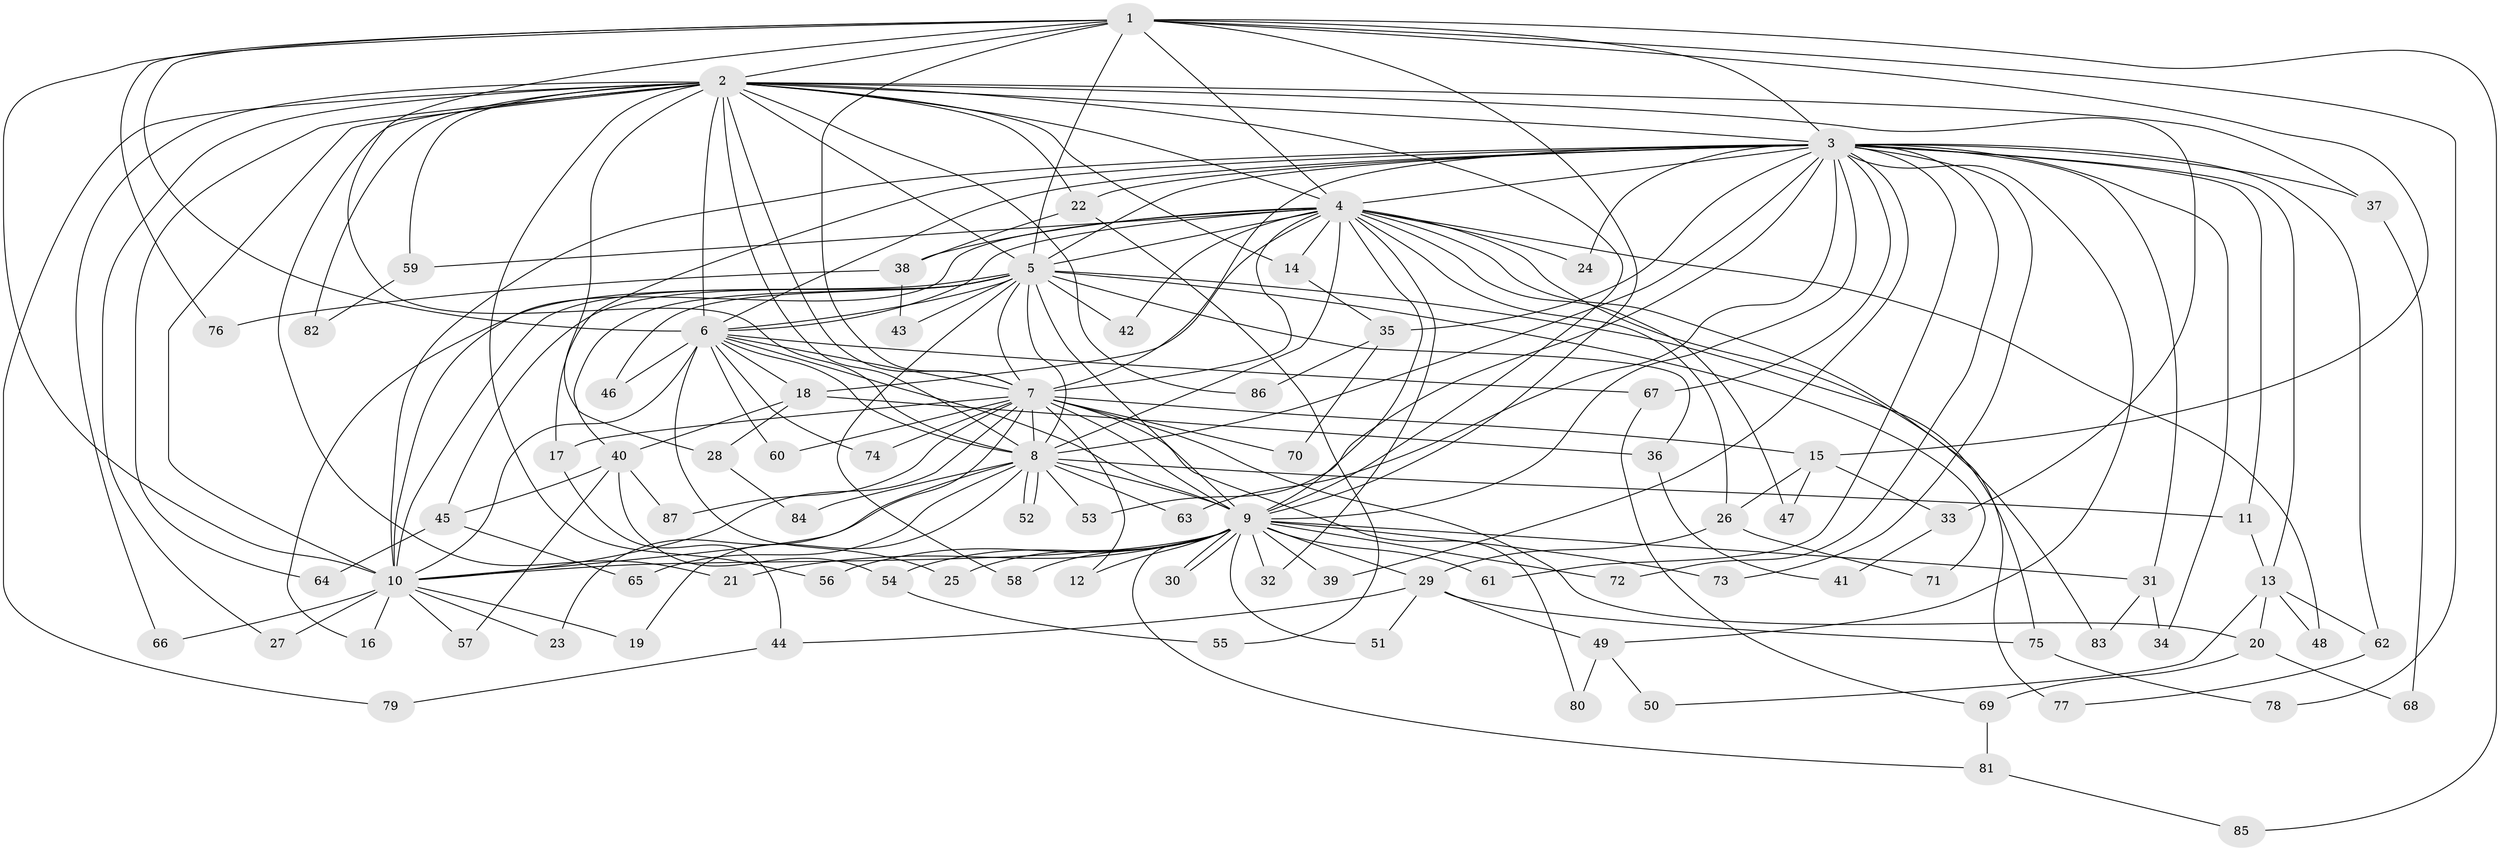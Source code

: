 // Generated by graph-tools (version 1.1) at 2025/14/03/09/25 04:14:00]
// undirected, 87 vertices, 199 edges
graph export_dot {
graph [start="1"]
  node [color=gray90,style=filled];
  1;
  2;
  3;
  4;
  5;
  6;
  7;
  8;
  9;
  10;
  11;
  12;
  13;
  14;
  15;
  16;
  17;
  18;
  19;
  20;
  21;
  22;
  23;
  24;
  25;
  26;
  27;
  28;
  29;
  30;
  31;
  32;
  33;
  34;
  35;
  36;
  37;
  38;
  39;
  40;
  41;
  42;
  43;
  44;
  45;
  46;
  47;
  48;
  49;
  50;
  51;
  52;
  53;
  54;
  55;
  56;
  57;
  58;
  59;
  60;
  61;
  62;
  63;
  64;
  65;
  66;
  67;
  68;
  69;
  70;
  71;
  72;
  73;
  74;
  75;
  76;
  77;
  78;
  79;
  80;
  81;
  82;
  83;
  84;
  85;
  86;
  87;
  1 -- 2;
  1 -- 3;
  1 -- 4;
  1 -- 5;
  1 -- 6;
  1 -- 7;
  1 -- 8;
  1 -- 9;
  1 -- 10;
  1 -- 15;
  1 -- 76;
  1 -- 78;
  1 -- 85;
  2 -- 3;
  2 -- 4;
  2 -- 5;
  2 -- 6;
  2 -- 7;
  2 -- 8;
  2 -- 9;
  2 -- 10;
  2 -- 14;
  2 -- 21;
  2 -- 22;
  2 -- 27;
  2 -- 28;
  2 -- 33;
  2 -- 37;
  2 -- 56;
  2 -- 59;
  2 -- 64;
  2 -- 66;
  2 -- 79;
  2 -- 82;
  2 -- 86;
  3 -- 4;
  3 -- 5;
  3 -- 6;
  3 -- 7;
  3 -- 8;
  3 -- 9;
  3 -- 10;
  3 -- 11;
  3 -- 13;
  3 -- 17;
  3 -- 22;
  3 -- 24;
  3 -- 31;
  3 -- 34;
  3 -- 35;
  3 -- 37;
  3 -- 39;
  3 -- 49;
  3 -- 53;
  3 -- 61;
  3 -- 62;
  3 -- 63;
  3 -- 67;
  3 -- 72;
  3 -- 73;
  4 -- 5;
  4 -- 6;
  4 -- 7;
  4 -- 8;
  4 -- 9;
  4 -- 10;
  4 -- 14;
  4 -- 18;
  4 -- 24;
  4 -- 26;
  4 -- 32;
  4 -- 38;
  4 -- 42;
  4 -- 47;
  4 -- 48;
  4 -- 59;
  4 -- 77;
  4 -- 83;
  5 -- 6;
  5 -- 7;
  5 -- 8;
  5 -- 9;
  5 -- 10;
  5 -- 16;
  5 -- 36;
  5 -- 40;
  5 -- 42;
  5 -- 43;
  5 -- 45;
  5 -- 46;
  5 -- 58;
  5 -- 71;
  5 -- 75;
  6 -- 7;
  6 -- 8;
  6 -- 9;
  6 -- 10;
  6 -- 18;
  6 -- 25;
  6 -- 46;
  6 -- 60;
  6 -- 67;
  6 -- 74;
  7 -- 8;
  7 -- 9;
  7 -- 10;
  7 -- 12;
  7 -- 15;
  7 -- 17;
  7 -- 20;
  7 -- 23;
  7 -- 60;
  7 -- 70;
  7 -- 74;
  7 -- 80;
  7 -- 87;
  8 -- 9;
  8 -- 10;
  8 -- 11;
  8 -- 19;
  8 -- 52;
  8 -- 52;
  8 -- 53;
  8 -- 63;
  8 -- 65;
  8 -- 84;
  9 -- 10;
  9 -- 12;
  9 -- 21;
  9 -- 25;
  9 -- 29;
  9 -- 30;
  9 -- 30;
  9 -- 31;
  9 -- 32;
  9 -- 39;
  9 -- 51;
  9 -- 54;
  9 -- 56;
  9 -- 58;
  9 -- 61;
  9 -- 72;
  9 -- 73;
  9 -- 81;
  10 -- 16;
  10 -- 19;
  10 -- 23;
  10 -- 27;
  10 -- 57;
  10 -- 66;
  11 -- 13;
  13 -- 20;
  13 -- 48;
  13 -- 50;
  13 -- 62;
  14 -- 35;
  15 -- 26;
  15 -- 33;
  15 -- 47;
  17 -- 44;
  18 -- 28;
  18 -- 36;
  18 -- 40;
  20 -- 68;
  20 -- 69;
  22 -- 38;
  22 -- 55;
  26 -- 29;
  26 -- 71;
  28 -- 84;
  29 -- 44;
  29 -- 49;
  29 -- 51;
  29 -- 75;
  31 -- 34;
  31 -- 83;
  33 -- 41;
  35 -- 70;
  35 -- 86;
  36 -- 41;
  37 -- 68;
  38 -- 43;
  38 -- 76;
  40 -- 45;
  40 -- 54;
  40 -- 57;
  40 -- 87;
  44 -- 79;
  45 -- 64;
  45 -- 65;
  49 -- 50;
  49 -- 80;
  54 -- 55;
  59 -- 82;
  62 -- 77;
  67 -- 69;
  69 -- 81;
  75 -- 78;
  81 -- 85;
}
